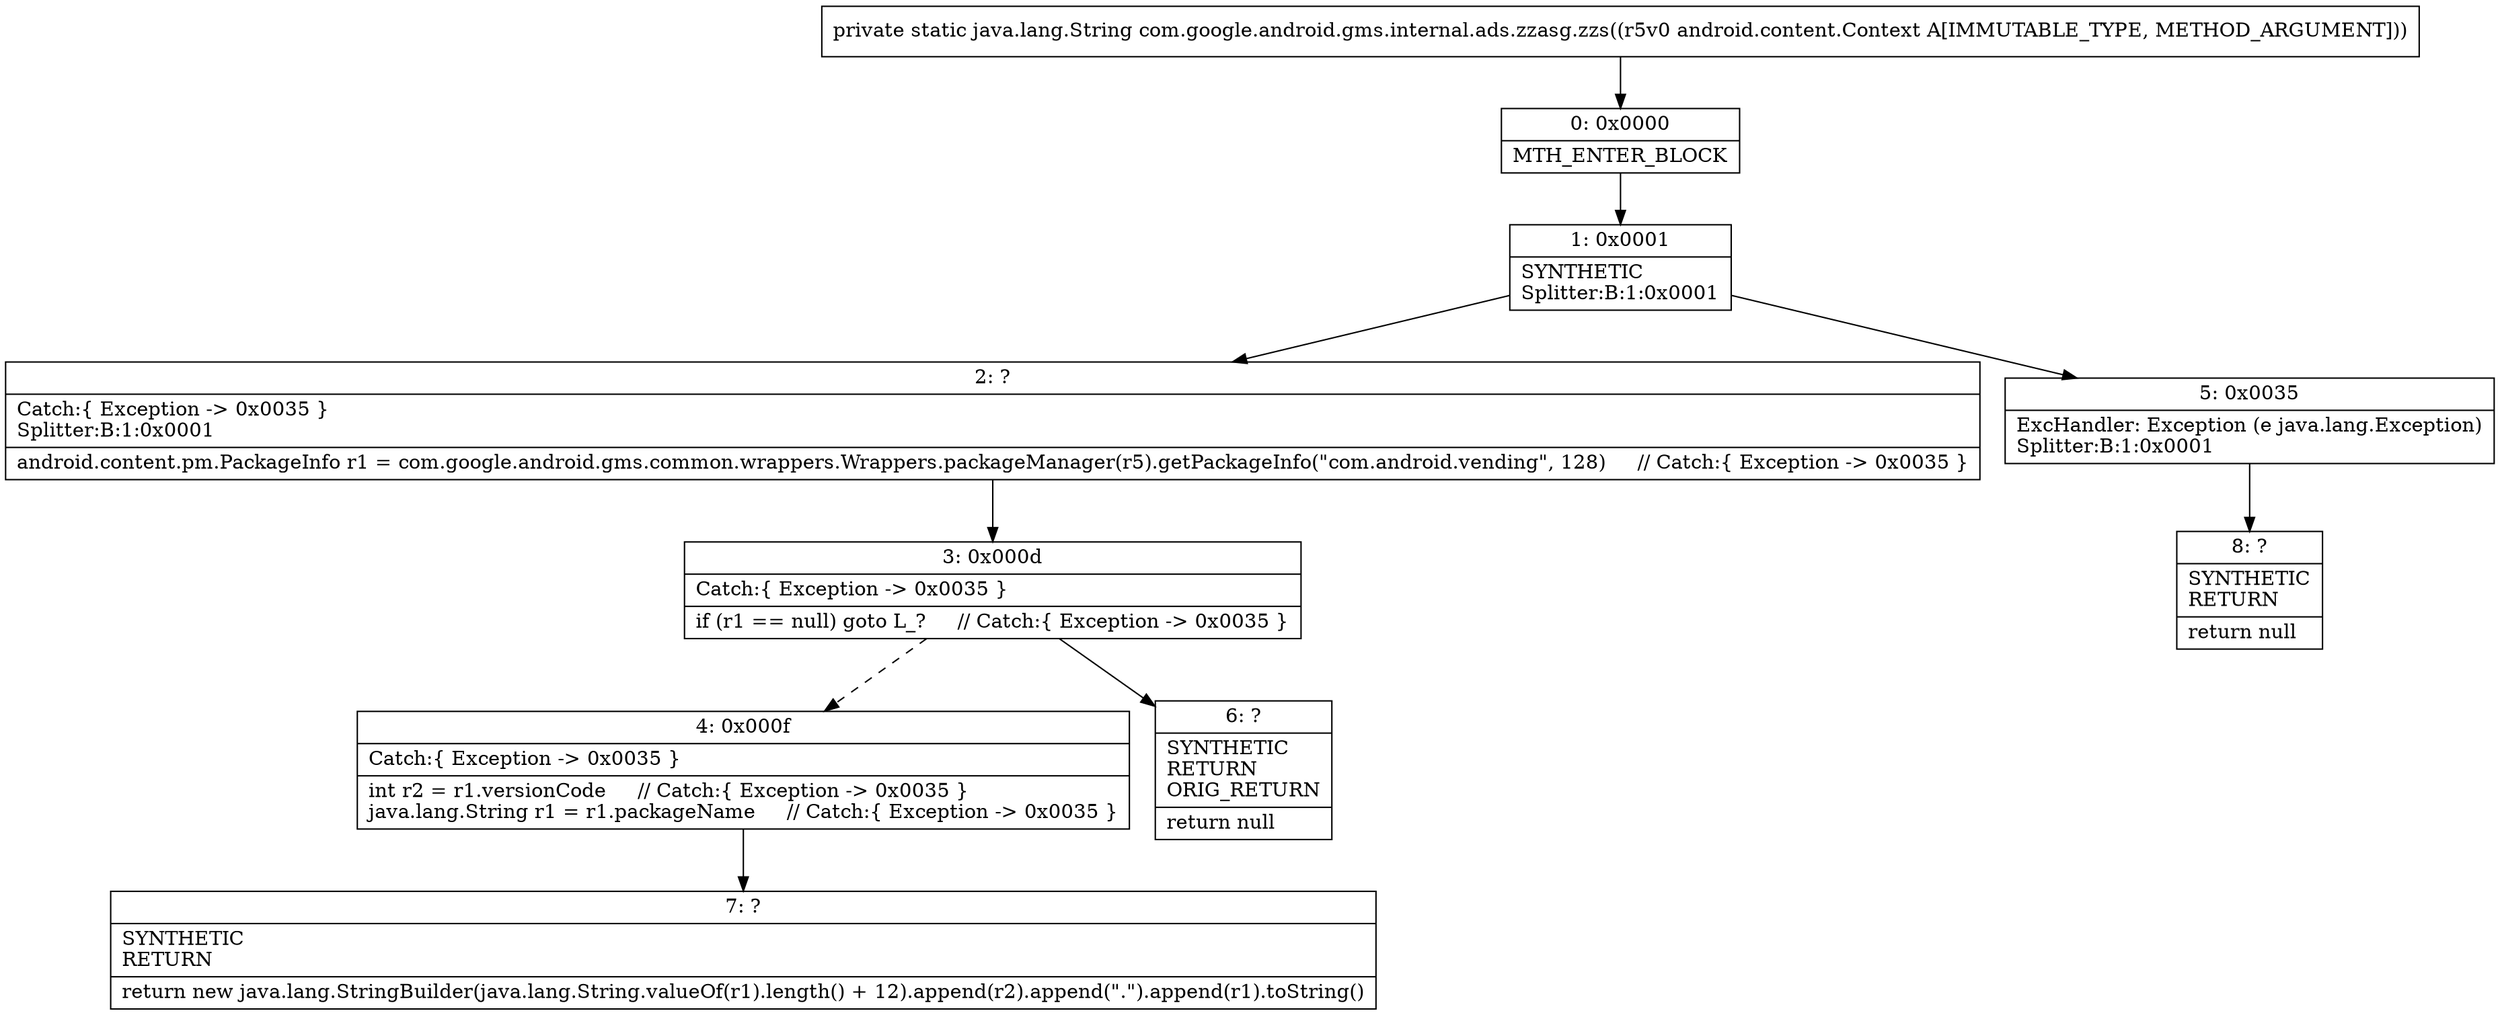 digraph "CFG forcom.google.android.gms.internal.ads.zzasg.zzs(Landroid\/content\/Context;)Ljava\/lang\/String;" {
Node_0 [shape=record,label="{0\:\ 0x0000|MTH_ENTER_BLOCK\l}"];
Node_1 [shape=record,label="{1\:\ 0x0001|SYNTHETIC\lSplitter:B:1:0x0001\l}"];
Node_2 [shape=record,label="{2\:\ ?|Catch:\{ Exception \-\> 0x0035 \}\lSplitter:B:1:0x0001\l|android.content.pm.PackageInfo r1 = com.google.android.gms.common.wrappers.Wrappers.packageManager(r5).getPackageInfo(\"com.android.vending\", 128)     \/\/ Catch:\{ Exception \-\> 0x0035 \}\l}"];
Node_3 [shape=record,label="{3\:\ 0x000d|Catch:\{ Exception \-\> 0x0035 \}\l|if (r1 == null) goto L_?     \/\/ Catch:\{ Exception \-\> 0x0035 \}\l}"];
Node_4 [shape=record,label="{4\:\ 0x000f|Catch:\{ Exception \-\> 0x0035 \}\l|int r2 = r1.versionCode     \/\/ Catch:\{ Exception \-\> 0x0035 \}\ljava.lang.String r1 = r1.packageName     \/\/ Catch:\{ Exception \-\> 0x0035 \}\l}"];
Node_5 [shape=record,label="{5\:\ 0x0035|ExcHandler: Exception (e java.lang.Exception)\lSplitter:B:1:0x0001\l}"];
Node_6 [shape=record,label="{6\:\ ?|SYNTHETIC\lRETURN\lORIG_RETURN\l|return null\l}"];
Node_7 [shape=record,label="{7\:\ ?|SYNTHETIC\lRETURN\l|return new java.lang.StringBuilder(java.lang.String.valueOf(r1).length() + 12).append(r2).append(\".\").append(r1).toString()\l}"];
Node_8 [shape=record,label="{8\:\ ?|SYNTHETIC\lRETURN\l|return null\l}"];
MethodNode[shape=record,label="{private static java.lang.String com.google.android.gms.internal.ads.zzasg.zzs((r5v0 android.content.Context A[IMMUTABLE_TYPE, METHOD_ARGUMENT])) }"];
MethodNode -> Node_0;
Node_0 -> Node_1;
Node_1 -> Node_2;
Node_1 -> Node_5;
Node_2 -> Node_3;
Node_3 -> Node_4[style=dashed];
Node_3 -> Node_6;
Node_4 -> Node_7;
Node_5 -> Node_8;
}

